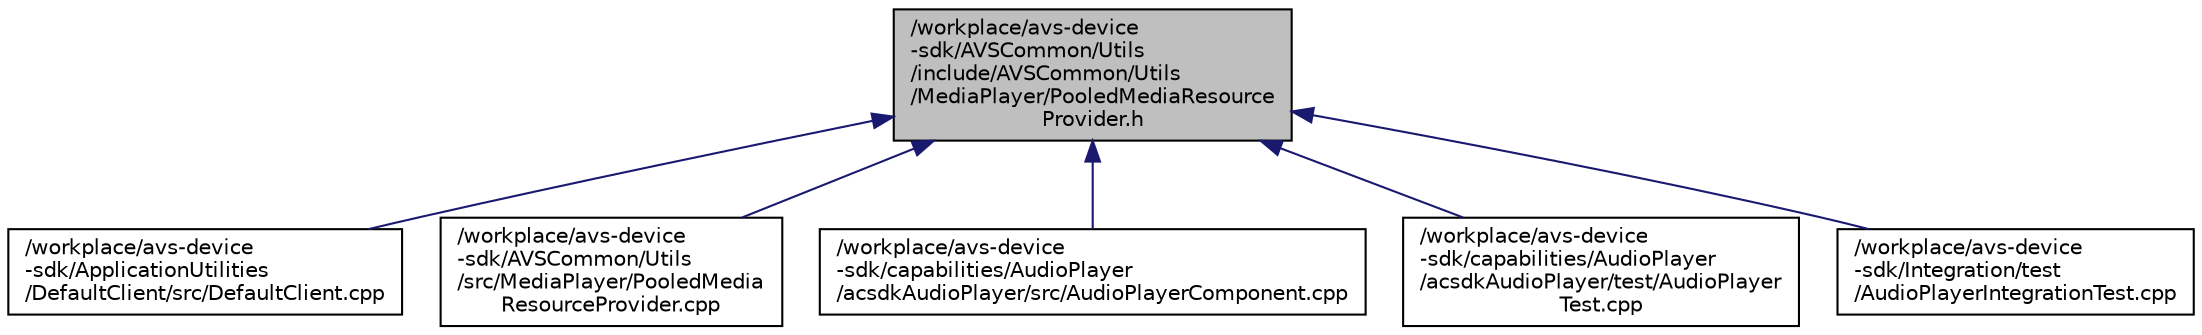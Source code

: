 digraph "/workplace/avs-device-sdk/AVSCommon/Utils/include/AVSCommon/Utils/MediaPlayer/PooledMediaResourceProvider.h"
{
  edge [fontname="Helvetica",fontsize="10",labelfontname="Helvetica",labelfontsize="10"];
  node [fontname="Helvetica",fontsize="10",shape=record];
  Node56 [label="/workplace/avs-device\l-sdk/AVSCommon/Utils\l/include/AVSCommon/Utils\l/MediaPlayer/PooledMediaResource\lProvider.h",height=0.2,width=0.4,color="black", fillcolor="grey75", style="filled", fontcolor="black"];
  Node56 -> Node57 [dir="back",color="midnightblue",fontsize="10",style="solid",fontname="Helvetica"];
  Node57 [label="/workplace/avs-device\l-sdk/ApplicationUtilities\l/DefaultClient/src/DefaultClient.cpp",height=0.2,width=0.4,color="black", fillcolor="white", style="filled",URL="$_default_client_8cpp.html"];
  Node56 -> Node58 [dir="back",color="midnightblue",fontsize="10",style="solid",fontname="Helvetica"];
  Node58 [label="/workplace/avs-device\l-sdk/AVSCommon/Utils\l/src/MediaPlayer/PooledMedia\lResourceProvider.cpp",height=0.2,width=0.4,color="black", fillcolor="white", style="filled",URL="$_pooled_media_resource_provider_8cpp.html"];
  Node56 -> Node59 [dir="back",color="midnightblue",fontsize="10",style="solid",fontname="Helvetica"];
  Node59 [label="/workplace/avs-device\l-sdk/capabilities/AudioPlayer\l/acsdkAudioPlayer/src/AudioPlayerComponent.cpp",height=0.2,width=0.4,color="black", fillcolor="white", style="filled",URL="$_audio_player_component_8cpp.html"];
  Node56 -> Node60 [dir="back",color="midnightblue",fontsize="10",style="solid",fontname="Helvetica"];
  Node60 [label="/workplace/avs-device\l-sdk/capabilities/AudioPlayer\l/acsdkAudioPlayer/test/AudioPlayer\lTest.cpp",height=0.2,width=0.4,color="black", fillcolor="white", style="filled",URL="$_audio_player_test_8cpp.html"];
  Node56 -> Node61 [dir="back",color="midnightblue",fontsize="10",style="solid",fontname="Helvetica"];
  Node61 [label="/workplace/avs-device\l-sdk/Integration/test\l/AudioPlayerIntegrationTest.cpp",height=0.2,width=0.4,color="black", fillcolor="white", style="filled",URL="$_audio_player_integration_test_8cpp.html"];
}
